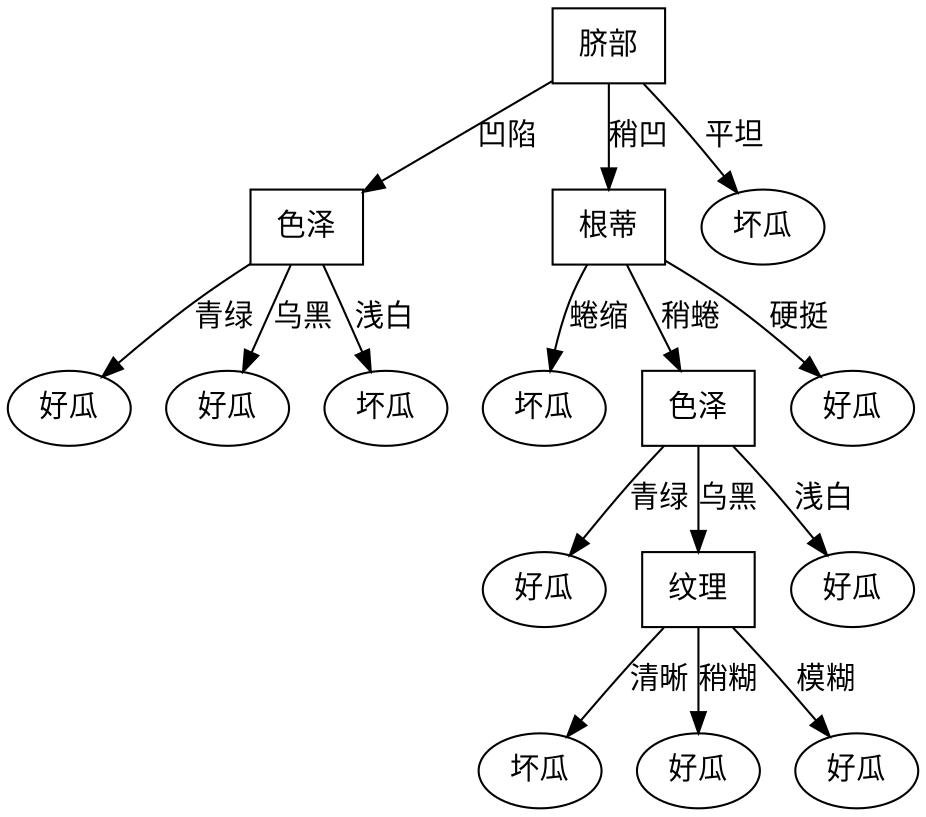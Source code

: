 // Nonpruning_tree
digraph {
	0 [label="脐部" fontname=SimSun shape=box]
	1 [label="色泽" fontname=SimSun shape=box]
		0 -> 1 [label="凹陷" fontname=STKaiti]
	2 [label="好瓜" fontname=SimSun]
		1 -> 2 [label="青绿" fontname=STKaiti]
	3 [label="好瓜" fontname=SimSun]
		1 -> 3 [label="乌黑" fontname=STKaiti]
	4 [label="坏瓜" fontname=SimSun]
		1 -> 4 [label="浅白" fontname=STKaiti]
	5 [label="根蒂" fontname=SimSun shape=box]
		0 -> 5 [label="稍凹" fontname=STKaiti]
	6 [label="坏瓜" fontname=SimSun]
		5 -> 6 [label="蜷缩" fontname=STKaiti]
	7 [label="色泽" fontname=SimSun shape=box]
		5 -> 7 [label="稍蜷" fontname=STKaiti]
	8 [label="好瓜" fontname=SimSun]
		7 -> 8 [label="青绿" fontname=STKaiti]
	9 [label="纹理" fontname=SimSun shape=box]
		7 -> 9 [label="乌黑" fontname=STKaiti]
	10 [label="坏瓜" fontname=SimSun]
		9 -> 10 [label="清晰" fontname=STKaiti]
	11 [label="好瓜" fontname=SimSun]
		9 -> 11 [label="稍糊" fontname=STKaiti]
	12 [label="好瓜" fontname=SimSun]
		9 -> 12 [label="模糊" fontname=STKaiti]
	13 [label="好瓜" fontname=SimSun]
		7 -> 13 [label="浅白" fontname=STKaiti]
	14 [label="好瓜" fontname=SimSun]
		5 -> 14 [label="硬挺" fontname=STKaiti]
	15 [label="坏瓜" fontname=SimSun]
		0 -> 15 [label="平坦" fontname=STKaiti]
}
